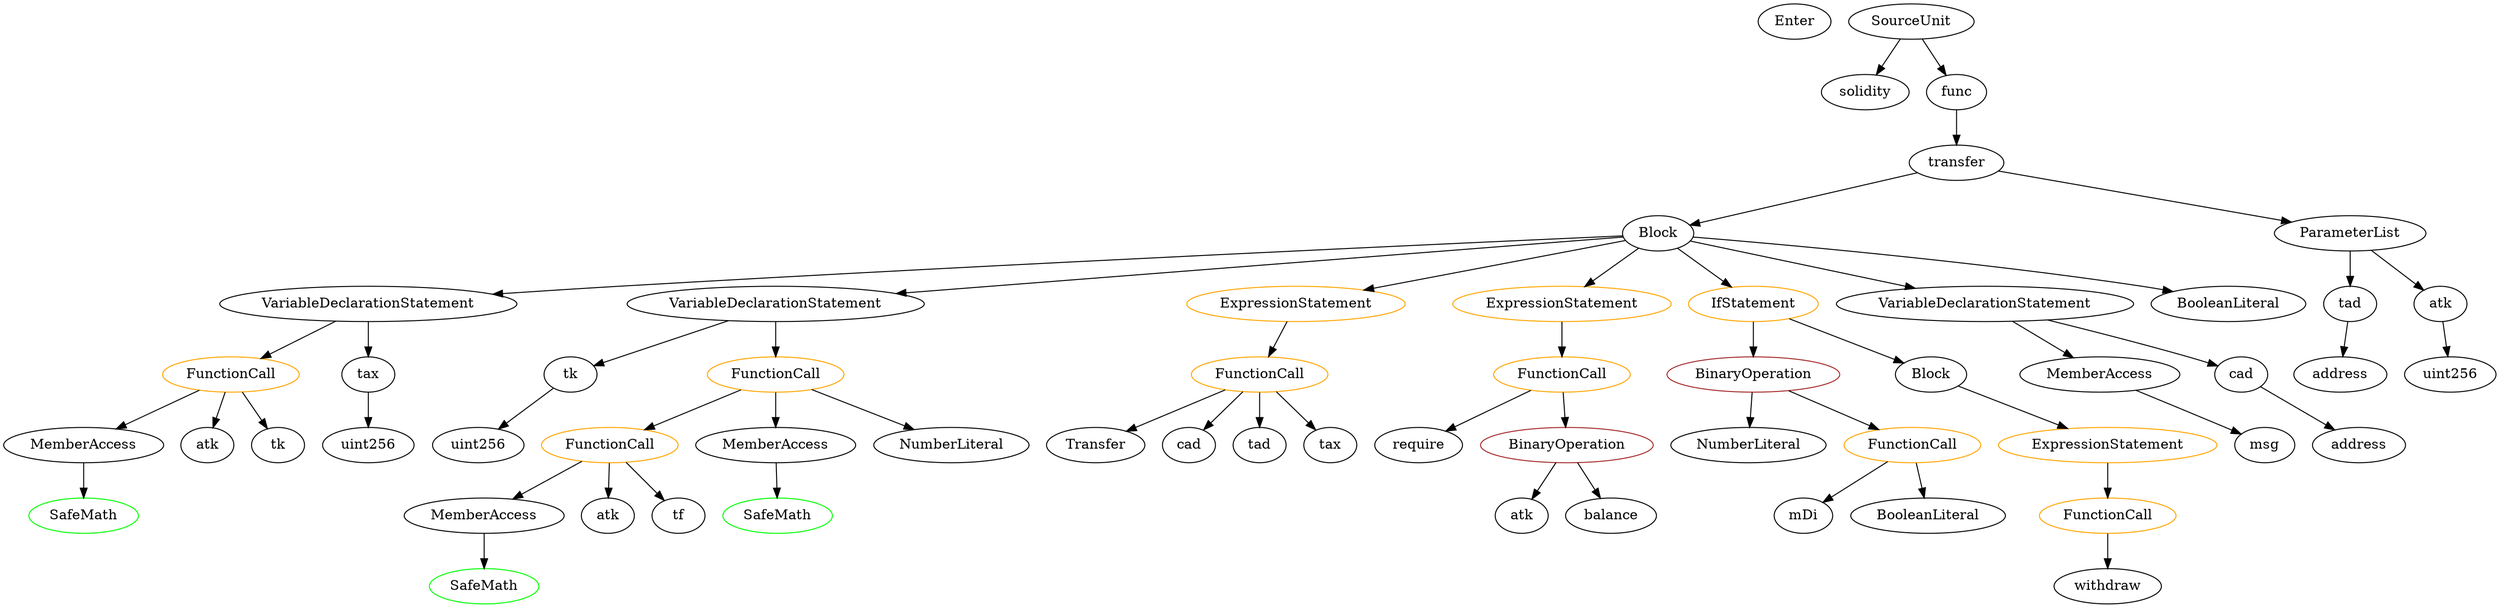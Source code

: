 strict digraph {
	Enter
	Identifier_SafeMath [label=SafeMath color=green]
	ElementaryTypeName_address_1 [label=address color=black]
	FunctionDefinition_transfer [label=transfer color=black]
	VariableDeclarationStatement_Unnamed_2 [label=VariableDeclarationStatement color=black]
	Identifier_mDi [label=mDi color=black]
	Identifier_SafeMath_1 [label=SafeMath color=green]
	MemberAccess_Unnamed_3 [label=MemberAccess color=black]
	FunctionCall_Unnamed_2 [label=FunctionCall color=orange]
	Identifier_atk_2 [label=atk color=black]
	Identifier_Transfer [label=Transfer color=black]
	VariableDeclarationStatement_Unnamed_1 [label=VariableDeclarationStatement color=black]
	Identifier_atk [label=atk color=black]
	ElementaryTypeName_address [label=address color=black]
	Identifier_cad [label=cad color=black]
	Parameter_tad [label=tad color=black]
	MemberAccess_Unnamed_2 [label=MemberAccess color=black]
	ExpressionStatement_Unnamed_2 [label=ExpressionStatement color=orange]
	Identifier_msg [label=msg color=black]
	Block_Unnamed [label=Block color=black]
	ElementaryTypeName_uint256_1 [label=uint256 color=black]
	Parameter_atk [label=atk color=black]
	NumberLiteral_Unnamed [label=NumberLiteral color=black]
	Identifier_atk_1 [label=atk color=black]
	FunctionCall_Unnamed_1 [label=FunctionCall color=orange]
	Identifier_tk [label=tk color=black]
	MemberAccess_Unnamed [label=MemberAccess color=black]
	SourceUnit_Unnamed [label=SourceUnit color=black]
	ExpressionStatement_Unnamed [label=ExpressionStatement color=orange]
	ElementaryTypeName_uint256 [label=uint256 color=black]
	Identifier_balance [label=balance color=black]
	Identifier_tf [label=tf color=black]
	ParameterList_Unnamed [label=ParameterList color=black]
	BooleanLiteral_Unnamed [label=BooleanLiteral color=black]
	Identifier_require [label=require color=black]
	FunctionCall_Unnamed_5 [label=FunctionCall color=orange]
	FunctionCall_Unnamed_4 [label=FunctionCall color=orange]
	BinaryOperation_Unnamed [label=BinaryOperation color=brown]
	Identifier_SafeMath_2 [label=SafeMath color=green]
	PragmaDirective_solidity [label=solidity color=black]
	FunctionCall_Unnamed_6 [label=FunctionCall color=orange]
	IfStatement_Unnamed [label=IfStatement color=orange]
	Identifier_tad [label=tad color=black]
	VariableDeclaration_tk [label=tk color=black]
	ElementaryTypeName_uint256_2 [label=uint256 color=black]
	ExpressionStatement_Unnamed_1 [label=ExpressionStatement color=orange]
	FunctionCall_Unnamed [label=FunctionCall color=orange]
	MemberAccess_Unnamed_1 [label=MemberAccess color=black]
	NumberLiteral_Unnamed_1 [label=NumberLiteral color=black]
	VariableDeclarationStatement_Unnamed [label=VariableDeclarationStatement color=black]
	ContractDefinition_func [label=func color=black]
	FunctionCall_Unnamed_3 [label=FunctionCall color=orange]
	VariableDeclaration_cad [label=cad color=black]
	Identifier_tax [label=tax color=black]
	VariableDeclaration_tax [label=tax color=black]
	Identifier_withdraw [label=withdraw color=black]
	BooleanLiteral_Unnamed_1 [label=BooleanLiteral color=black]
	BinaryOperation_Unnamed_1 [label=BinaryOperation color=brown]
	Block_Unnamed_1 [label=Block color=black]
	Block_Unnamed -> VariableDeclarationStatement_Unnamed
	FunctionDefinition_transfer -> Block_Unnamed
	Block_Unnamed -> VariableDeclarationStatement_Unnamed_1
	VariableDeclarationStatement_Unnamed_2 -> FunctionCall_Unnamed_5
	MemberAccess_Unnamed_2 -> Identifier_SafeMath_1
	FunctionCall_Unnamed_1 -> Identifier_mDi
	FunctionCall_Unnamed_6 -> Identifier_Transfer
	ExpressionStatement_Unnamed -> FunctionCall_Unnamed
	BinaryOperation_Unnamed -> Identifier_balance
	MemberAccess_Unnamed_3 -> Identifier_SafeMath_2
	ExpressionStatement_Unnamed_1 -> FunctionCall_Unnamed_2
	VariableDeclarationStatement_Unnamed_1 -> FunctionCall_Unnamed_3
	FunctionCall_Unnamed_5 -> Identifier_tk
	FunctionCall_Unnamed_4 -> Identifier_atk_1
	Block_Unnamed -> IfStatement_Unnamed
	FunctionCall_Unnamed_2 -> Identifier_withdraw
	FunctionCall_Unnamed_4 -> Identifier_tf
	ParameterList_Unnamed -> Parameter_atk
	FunctionCall_Unnamed -> BinaryOperation_Unnamed
	FunctionCall_Unnamed_4 -> MemberAccess_Unnamed_2
	FunctionDefinition_transfer -> ParameterList_Unnamed
	VariableDeclaration_tax -> ElementaryTypeName_uint256_2
	Block_Unnamed -> BooleanLiteral_Unnamed_1
	ParameterList_Unnamed -> Parameter_tad
	FunctionCall_Unnamed_6 -> Identifier_tad
	IfStatement_Unnamed -> BinaryOperation_Unnamed_1
	VariableDeclaration_cad -> ElementaryTypeName_address_1
	VariableDeclarationStatement_Unnamed -> VariableDeclaration_cad
	Block_Unnamed -> ExpressionStatement_Unnamed
	Parameter_atk -> ElementaryTypeName_uint256
	FunctionCall_Unnamed_6 -> Identifier_cad
	FunctionCall_Unnamed_3 -> MemberAccess_Unnamed_1
	ExpressionStatement_Unnamed_2 -> FunctionCall_Unnamed_6
	FunctionCall_Unnamed_3 -> FunctionCall_Unnamed_4
	BinaryOperation_Unnamed_1 -> NumberLiteral_Unnamed
	VariableDeclarationStatement_Unnamed_1 -> VariableDeclaration_tk
	MemberAccess_Unnamed_1 -> Identifier_SafeMath
	Block_Unnamed -> VariableDeclarationStatement_Unnamed_2
	FunctionCall_Unnamed_5 -> Identifier_atk_2
	ContractDefinition_func -> FunctionDefinition_transfer
	SourceUnit_Unnamed -> PragmaDirective_solidity
	FunctionCall_Unnamed_5 -> MemberAccess_Unnamed_3
	FunctionCall_Unnamed -> Identifier_require
	VariableDeclaration_tk -> ElementaryTypeName_uint256_1
	SourceUnit_Unnamed -> ContractDefinition_func
	FunctionCall_Unnamed_1 -> BooleanLiteral_Unnamed
	FunctionCall_Unnamed_6 -> Identifier_tax
	BinaryOperation_Unnamed_1 -> FunctionCall_Unnamed_1
	Block_Unnamed_1 -> ExpressionStatement_Unnamed_1
	MemberAccess_Unnamed -> Identifier_msg
	VariableDeclarationStatement_Unnamed -> MemberAccess_Unnamed
	BinaryOperation_Unnamed -> Identifier_atk
	Parameter_tad -> ElementaryTypeName_address
	VariableDeclarationStatement_Unnamed_2 -> VariableDeclaration_tax
	IfStatement_Unnamed -> Block_Unnamed_1
	FunctionCall_Unnamed_3 -> NumberLiteral_Unnamed_1
	Block_Unnamed -> ExpressionStatement_Unnamed_2
}
